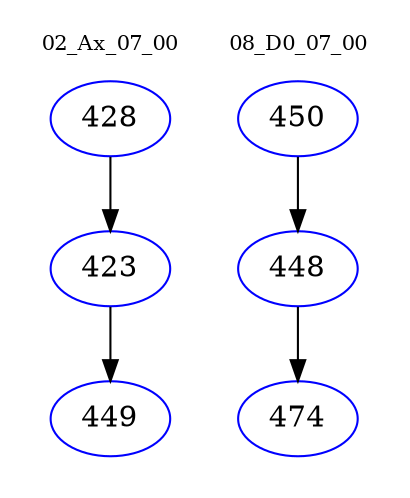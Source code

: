 digraph{
subgraph cluster_0 {
color = white
label = "02_Ax_07_00";
fontsize=10;
T0_428 [label="428", color="blue"]
T0_428 -> T0_423 [color="black"]
T0_423 [label="423", color="blue"]
T0_423 -> T0_449 [color="black"]
T0_449 [label="449", color="blue"]
}
subgraph cluster_1 {
color = white
label = "08_D0_07_00";
fontsize=10;
T1_450 [label="450", color="blue"]
T1_450 -> T1_448 [color="black"]
T1_448 [label="448", color="blue"]
T1_448 -> T1_474 [color="black"]
T1_474 [label="474", color="blue"]
}
}
